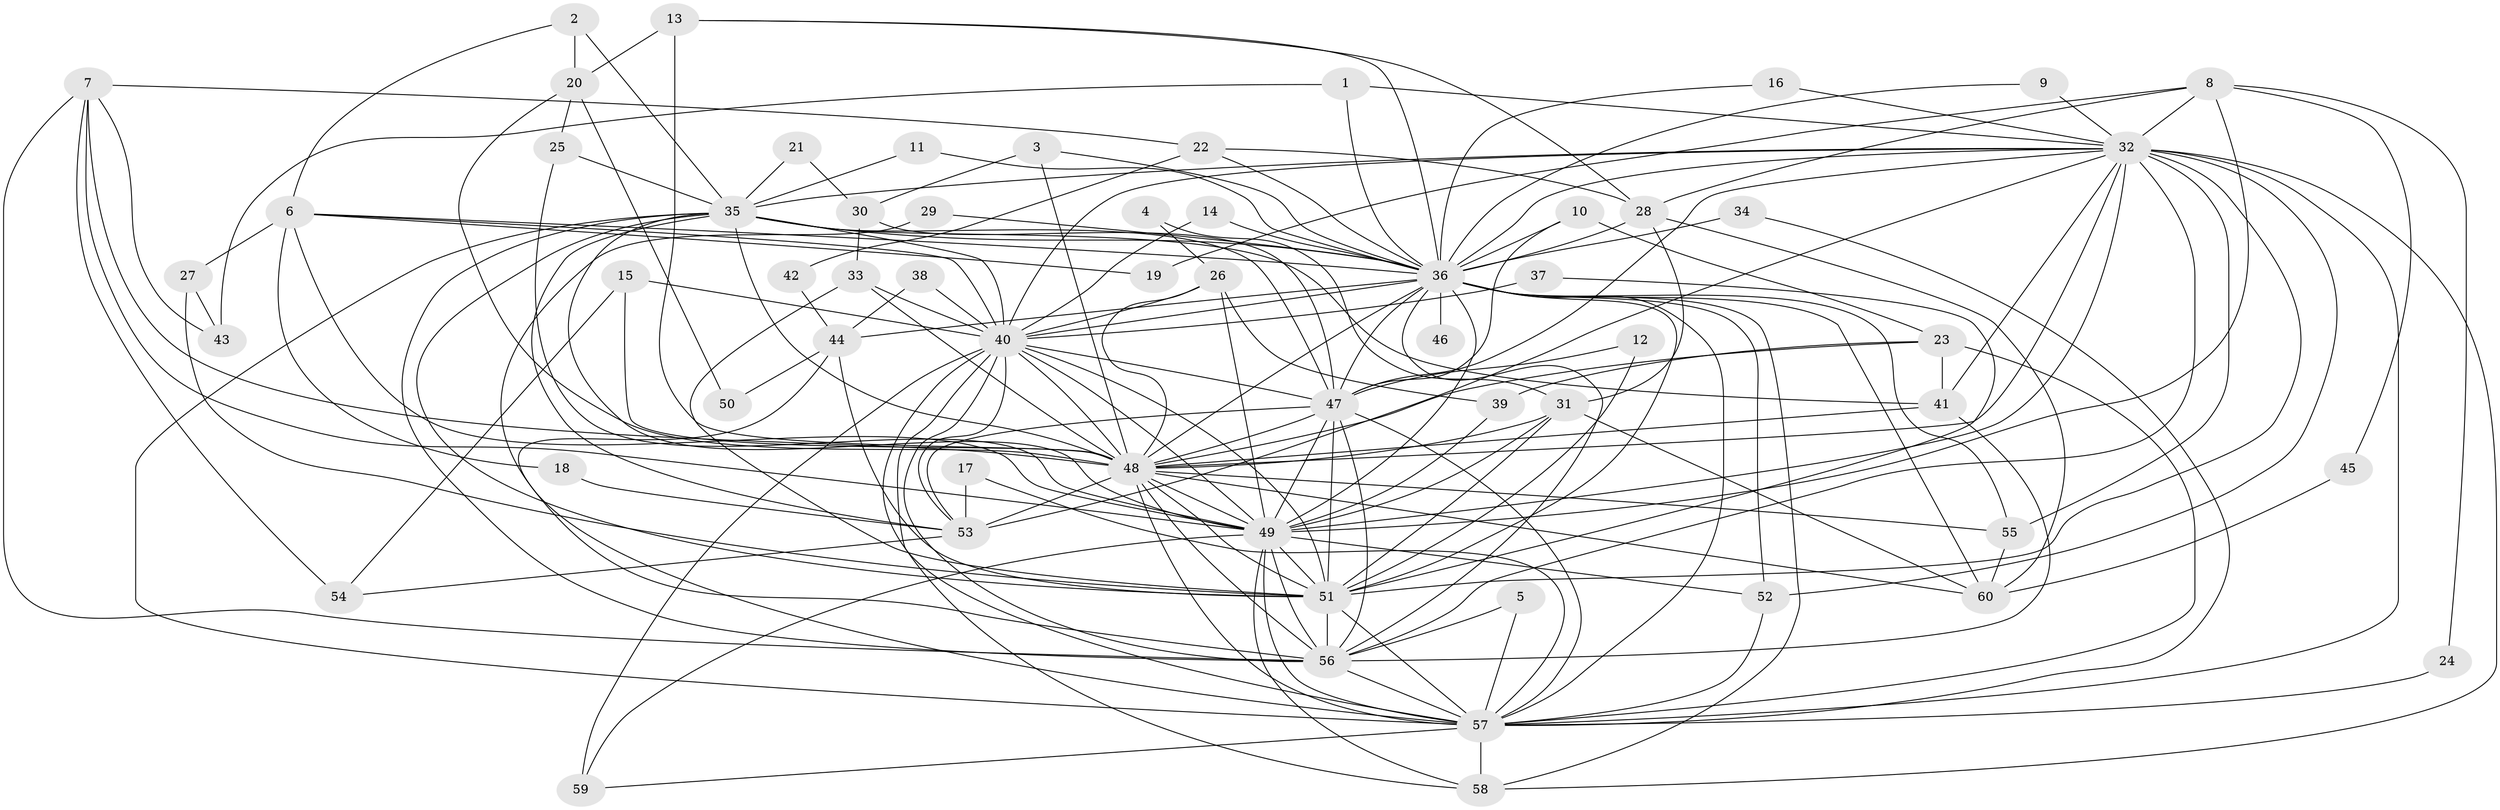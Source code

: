 // original degree distribution, {23: 0.008403361344537815, 17: 0.01680672268907563, 25: 0.008403361344537815, 34: 0.008403361344537815, 16: 0.008403361344537815, 18: 0.008403361344537815, 33: 0.008403361344537815, 21: 0.008403361344537815, 24: 0.008403361344537815, 7: 0.025210084033613446, 3: 0.15126050420168066, 2: 0.6134453781512605, 6: 0.058823529411764705, 5: 0.025210084033613446, 4: 0.04201680672268908}
// Generated by graph-tools (version 1.1) at 2025/01/03/09/25 03:01:26]
// undirected, 60 vertices, 176 edges
graph export_dot {
graph [start="1"]
  node [color=gray90,style=filled];
  1;
  2;
  3;
  4;
  5;
  6;
  7;
  8;
  9;
  10;
  11;
  12;
  13;
  14;
  15;
  16;
  17;
  18;
  19;
  20;
  21;
  22;
  23;
  24;
  25;
  26;
  27;
  28;
  29;
  30;
  31;
  32;
  33;
  34;
  35;
  36;
  37;
  38;
  39;
  40;
  41;
  42;
  43;
  44;
  45;
  46;
  47;
  48;
  49;
  50;
  51;
  52;
  53;
  54;
  55;
  56;
  57;
  58;
  59;
  60;
  1 -- 32 [weight=1.0];
  1 -- 36 [weight=1.0];
  1 -- 43 [weight=1.0];
  2 -- 6 [weight=1.0];
  2 -- 20 [weight=1.0];
  2 -- 35 [weight=1.0];
  3 -- 30 [weight=1.0];
  3 -- 36 [weight=1.0];
  3 -- 48 [weight=1.0];
  4 -- 26 [weight=1.0];
  4 -- 31 [weight=1.0];
  5 -- 56 [weight=1.0];
  5 -- 57 [weight=1.0];
  6 -- 18 [weight=1.0];
  6 -- 19 [weight=1.0];
  6 -- 27 [weight=1.0];
  6 -- 36 [weight=1.0];
  6 -- 40 [weight=1.0];
  6 -- 49 [weight=1.0];
  7 -- 22 [weight=1.0];
  7 -- 43 [weight=1.0];
  7 -- 48 [weight=1.0];
  7 -- 49 [weight=1.0];
  7 -- 54 [weight=1.0];
  7 -- 56 [weight=1.0];
  8 -- 19 [weight=1.0];
  8 -- 24 [weight=1.0];
  8 -- 28 [weight=1.0];
  8 -- 32 [weight=1.0];
  8 -- 45 [weight=1.0];
  8 -- 49 [weight=1.0];
  9 -- 32 [weight=1.0];
  9 -- 36 [weight=1.0];
  10 -- 23 [weight=1.0];
  10 -- 36 [weight=1.0];
  10 -- 47 [weight=1.0];
  11 -- 35 [weight=1.0];
  11 -- 36 [weight=1.0];
  12 -- 47 [weight=1.0];
  12 -- 51 [weight=1.0];
  13 -- 20 [weight=1.0];
  13 -- 28 [weight=1.0];
  13 -- 36 [weight=1.0];
  13 -- 48 [weight=2.0];
  14 -- 36 [weight=1.0];
  14 -- 40 [weight=1.0];
  15 -- 40 [weight=1.0];
  15 -- 48 [weight=1.0];
  15 -- 54 [weight=1.0];
  16 -- 32 [weight=1.0];
  16 -- 36 [weight=1.0];
  17 -- 53 [weight=1.0];
  17 -- 57 [weight=1.0];
  18 -- 53 [weight=1.0];
  20 -- 25 [weight=1.0];
  20 -- 48 [weight=1.0];
  20 -- 50 [weight=1.0];
  21 -- 30 [weight=1.0];
  21 -- 35 [weight=1.0];
  22 -- 28 [weight=1.0];
  22 -- 36 [weight=1.0];
  22 -- 42 [weight=1.0];
  23 -- 39 [weight=1.0];
  23 -- 41 [weight=1.0];
  23 -- 48 [weight=1.0];
  23 -- 57 [weight=2.0];
  24 -- 57 [weight=1.0];
  25 -- 35 [weight=1.0];
  25 -- 49 [weight=1.0];
  26 -- 39 [weight=1.0];
  26 -- 40 [weight=1.0];
  26 -- 48 [weight=2.0];
  26 -- 49 [weight=1.0];
  27 -- 43 [weight=1.0];
  27 -- 51 [weight=1.0];
  28 -- 31 [weight=1.0];
  28 -- 36 [weight=1.0];
  28 -- 60 [weight=1.0];
  29 -- 36 [weight=1.0];
  29 -- 56 [weight=1.0];
  30 -- 33 [weight=1.0];
  30 -- 47 [weight=1.0];
  31 -- 48 [weight=1.0];
  31 -- 49 [weight=1.0];
  31 -- 51 [weight=1.0];
  31 -- 60 [weight=1.0];
  32 -- 35 [weight=1.0];
  32 -- 36 [weight=2.0];
  32 -- 40 [weight=1.0];
  32 -- 41 [weight=1.0];
  32 -- 47 [weight=1.0];
  32 -- 48 [weight=2.0];
  32 -- 49 [weight=2.0];
  32 -- 51 [weight=1.0];
  32 -- 52 [weight=1.0];
  32 -- 53 [weight=1.0];
  32 -- 55 [weight=1.0];
  32 -- 56 [weight=1.0];
  32 -- 57 [weight=1.0];
  32 -- 58 [weight=1.0];
  33 -- 40 [weight=1.0];
  33 -- 48 [weight=1.0];
  33 -- 51 [weight=1.0];
  34 -- 36 [weight=2.0];
  34 -- 57 [weight=1.0];
  35 -- 36 [weight=1.0];
  35 -- 40 [weight=2.0];
  35 -- 41 [weight=1.0];
  35 -- 47 [weight=1.0];
  35 -- 48 [weight=1.0];
  35 -- 49 [weight=2.0];
  35 -- 51 [weight=1.0];
  35 -- 53 [weight=1.0];
  35 -- 56 [weight=1.0];
  35 -- 57 [weight=2.0];
  36 -- 40 [weight=1.0];
  36 -- 44 [weight=1.0];
  36 -- 46 [weight=1.0];
  36 -- 47 [weight=1.0];
  36 -- 48 [weight=2.0];
  36 -- 49 [weight=3.0];
  36 -- 51 [weight=1.0];
  36 -- 52 [weight=1.0];
  36 -- 55 [weight=1.0];
  36 -- 56 [weight=1.0];
  36 -- 57 [weight=1.0];
  36 -- 58 [weight=1.0];
  36 -- 60 [weight=1.0];
  37 -- 40 [weight=2.0];
  37 -- 51 [weight=1.0];
  38 -- 40 [weight=1.0];
  38 -- 44 [weight=1.0];
  39 -- 49 [weight=1.0];
  40 -- 47 [weight=1.0];
  40 -- 48 [weight=2.0];
  40 -- 49 [weight=2.0];
  40 -- 51 [weight=2.0];
  40 -- 53 [weight=1.0];
  40 -- 56 [weight=1.0];
  40 -- 57 [weight=1.0];
  40 -- 58 [weight=1.0];
  40 -- 59 [weight=1.0];
  41 -- 48 [weight=1.0];
  41 -- 56 [weight=1.0];
  42 -- 44 [weight=1.0];
  44 -- 50 [weight=1.0];
  44 -- 51 [weight=1.0];
  44 -- 57 [weight=1.0];
  45 -- 60 [weight=1.0];
  47 -- 48 [weight=3.0];
  47 -- 49 [weight=1.0];
  47 -- 51 [weight=1.0];
  47 -- 53 [weight=1.0];
  47 -- 56 [weight=2.0];
  47 -- 57 [weight=1.0];
  48 -- 49 [weight=2.0];
  48 -- 51 [weight=1.0];
  48 -- 53 [weight=1.0];
  48 -- 55 [weight=1.0];
  48 -- 56 [weight=2.0];
  48 -- 57 [weight=2.0];
  48 -- 60 [weight=1.0];
  49 -- 51 [weight=1.0];
  49 -- 52 [weight=1.0];
  49 -- 56 [weight=1.0];
  49 -- 57 [weight=1.0];
  49 -- 58 [weight=1.0];
  49 -- 59 [weight=1.0];
  51 -- 56 [weight=2.0];
  51 -- 57 [weight=1.0];
  52 -- 57 [weight=2.0];
  53 -- 54 [weight=1.0];
  55 -- 60 [weight=1.0];
  56 -- 57 [weight=2.0];
  57 -- 58 [weight=1.0];
  57 -- 59 [weight=1.0];
}
